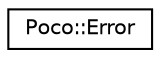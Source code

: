 digraph "Graphical Class Hierarchy"
{
 // LATEX_PDF_SIZE
  edge [fontname="Helvetica",fontsize="10",labelfontname="Helvetica",labelfontsize="10"];
  node [fontname="Helvetica",fontsize="10",shape=record];
  rankdir="LR";
  Node0 [label="Poco::Error",height=0.2,width=0.4,color="black", fillcolor="white", style="filled",URL="$classPoco_1_1Error.html",tooltip=" "];
}
